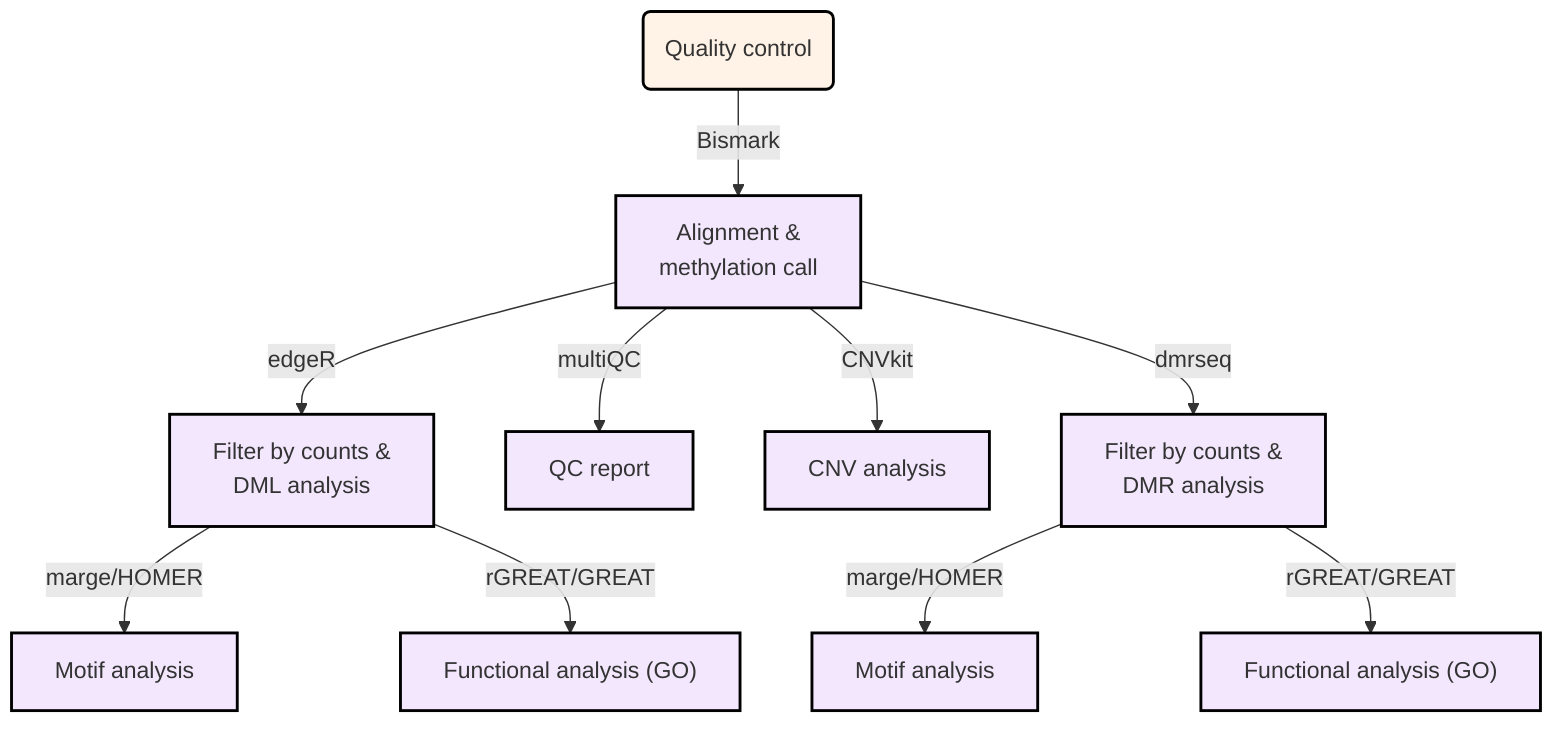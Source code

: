 graph TD


QC(Quality control)
QC-->|Bismark|bsAln[Alignment &<br>methylation call]
style QC stroke:black,stroke-width:2px,fill:#fff2e6

style QC stroke:black

bsAln-->|edgeR|dml[Filter by counts &<br>DML analysis]
bsAln-->|multiQC|mQC[QC report]
bsAln-->|CNVkit|cnv[CNV analysis]
bsAln-->|dmrseq|dmr[Filter by counts &<br>DMR analysis]

dml-->|marge/HOMER|motif[Motif analysis]
dml-->|rGREAT/GREAT|great["Functional analysis (GO)"]


dmr-->|marge/HOMER|motif1[Motif analysis]
dmr-->|rGREAT/GREAT|great1["Functional analysis (GO)"]



style bsAln fill:#F3E7FD,stroke:black,stroke-width:2px
style dml fill:#F3E7FD,stroke:black,stroke-width:2px
style dmr fill:#F3E7FD,stroke:black,stroke-width:2px
style great fill:#F3E7FD,stroke:black,stroke-width:2px

style great fill:#F3E7FD,stroke:black,stroke-width:2px
style great1 fill:#F3E7FD,stroke:black,stroke-width:2px
style motif fill:#F3E7FD,stroke:black,stroke-width:2px
style motif1 fill:#F3E7FD,stroke:black,stroke-width:2px
style cnv fill:#F3E7FD,stroke:black,stroke-width:2px
style mQC fill:#F3E7FD,stroke:black,stroke-width:2px